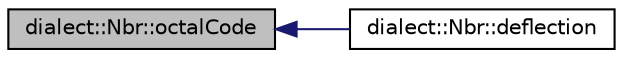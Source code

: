 digraph "dialect::Nbr::octalCode"
{
  edge [fontname="Helvetica",fontsize="10",labelfontname="Helvetica",labelfontsize="10"];
  node [fontname="Helvetica",fontsize="10",shape=record];
  rankdir="LR";
  Node6 [label="dialect::Nbr::octalCode",height=0.2,width=0.4,color="black", fillcolor="grey75", style="filled", fontcolor="black"];
  Node6 -> Node7 [dir="back",color="midnightblue",fontsize="10",style="solid",fontname="Helvetica"];
  Node7 [label="dialect::Nbr::deflection",height=0.2,width=0.4,color="black", fillcolor="white", style="filled",URL="$structdialect_1_1Nbr.html#a40fb75495628acf503527ce8cd571b9f",tooltip="A measure of how far into its quadrant this nbr lies, in the clockwise direction. ..."];
}
